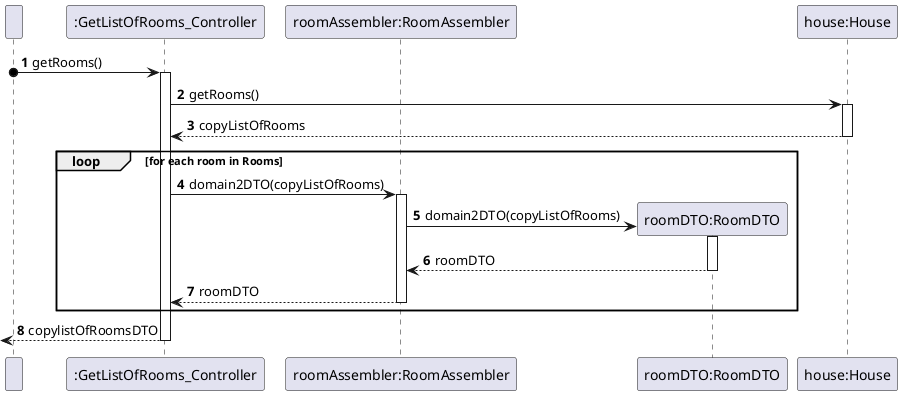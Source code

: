 @startuml
'https://plantuml.com/sequence-diagram

participant " " as User

participant ":GetListOfRooms_Controller" as GetListOfRooms_Controller

participant "roomAssembler:RoomAssembler" as RoomAssembler

participant "roomDTO:RoomDTO" as RoomDTO

participant "house:House" as House


autonumber

User o-> GetListOfRooms_Controller: getRooms()

activate GetListOfRooms_Controller

GetListOfRooms_Controller -> House: getRooms()

activate House

House --> GetListOfRooms_Controller: copyListOfRooms

deactivate House

loop  for each room in Rooms
GetListOfRooms_Controller -> RoomAssembler: domain2DTO(copyListOfRooms)
create RoomDTO
activate RoomAssembler
RoomAssembler -> RoomDTO: domain2DTO(copyListOfRooms)
activate RoomDTO
RoomDTO --> RoomAssembler: roomDTO
deactivate RoomDTO
RoomAssembler --> GetListOfRooms_Controller: roomDTO
deactivate RoomAssembler
end

<-- GetListOfRooms_Controller : copylistOfRoomsDTO
deactivate GetListOfRooms_Controller


@enduml
